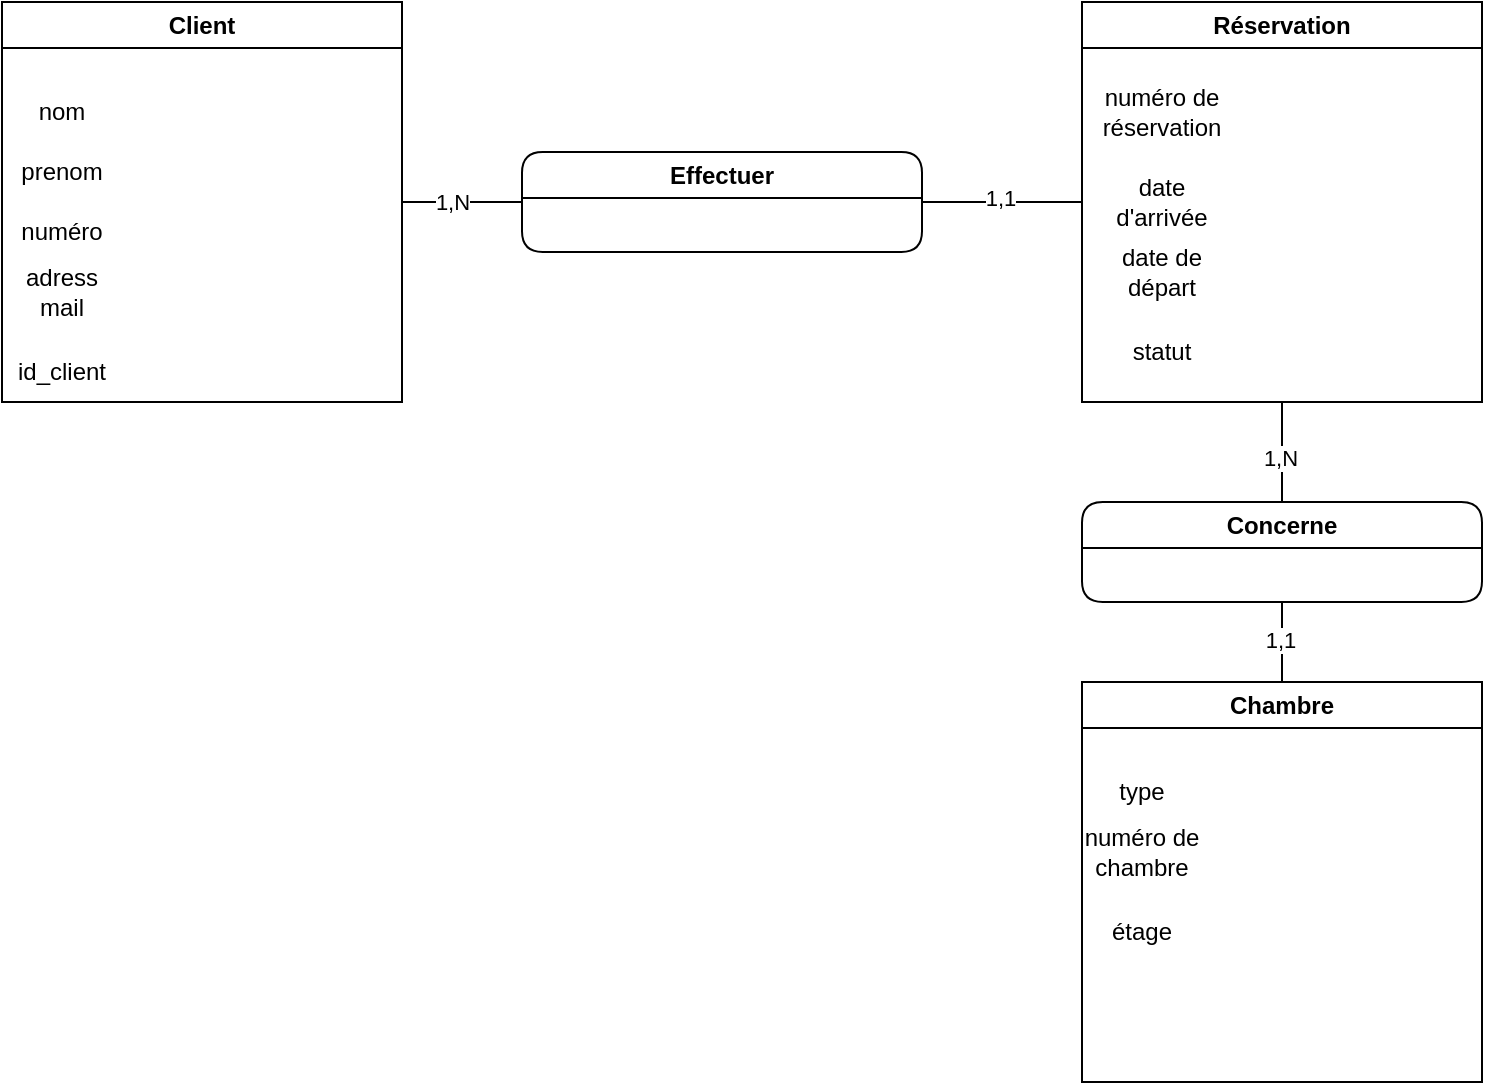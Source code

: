 <mxfile version="26.0.8">
  <diagram name="Page-1" id="h6SGEulVBNeGCCVwCrdK">
    <mxGraphModel dx="1393" dy="755" grid="1" gridSize="10" guides="1" tooltips="1" connect="1" arrows="1" fold="1" page="1" pageScale="1" pageWidth="827" pageHeight="1169" math="0" shadow="0">
      <root>
        <mxCell id="0" />
        <mxCell id="1" parent="0" />
        <mxCell id="_XWPmG68LBOUu41JFmW7-32" style="edgeStyle=orthogonalEdgeStyle;rounded=0;orthogonalLoop=1;jettySize=auto;html=1;exitX=1;exitY=0.5;exitDx=0;exitDy=0;entryX=0;entryY=0.5;entryDx=0;entryDy=0;endArrow=none;startFill=0;" edge="1" parent="1" source="_XWPmG68LBOUu41JFmW7-2" target="_XWPmG68LBOUu41JFmW7-31">
          <mxGeometry relative="1" as="geometry" />
        </mxCell>
        <mxCell id="_XWPmG68LBOUu41JFmW7-34" value="1,N" style="edgeLabel;html=1;align=center;verticalAlign=middle;resizable=0;points=[];" vertex="1" connectable="0" parent="_XWPmG68LBOUu41JFmW7-32">
          <mxGeometry x="-0.179" relative="1" as="geometry">
            <mxPoint as="offset" />
          </mxGeometry>
        </mxCell>
        <mxCell id="_XWPmG68LBOUu41JFmW7-2" value="Client" style="swimlane;whiteSpace=wrap;html=1;" vertex="1" parent="1">
          <mxGeometry x="10" y="60" width="200" height="200" as="geometry" />
        </mxCell>
        <mxCell id="_XWPmG68LBOUu41JFmW7-8" value="nom" style="text;html=1;align=center;verticalAlign=middle;whiteSpace=wrap;rounded=0;" vertex="1" parent="_XWPmG68LBOUu41JFmW7-2">
          <mxGeometry y="40" width="60" height="30" as="geometry" />
        </mxCell>
        <mxCell id="_XWPmG68LBOUu41JFmW7-9" value="prenom" style="text;html=1;align=center;verticalAlign=middle;whiteSpace=wrap;rounded=0;" vertex="1" parent="_XWPmG68LBOUu41JFmW7-2">
          <mxGeometry y="70" width="60" height="30" as="geometry" />
        </mxCell>
        <mxCell id="_XWPmG68LBOUu41JFmW7-14" value="numéro" style="text;html=1;align=center;verticalAlign=middle;whiteSpace=wrap;rounded=0;" vertex="1" parent="_XWPmG68LBOUu41JFmW7-2">
          <mxGeometry y="100" width="60" height="30" as="geometry" />
        </mxCell>
        <mxCell id="_XWPmG68LBOUu41JFmW7-15" value="adress mail" style="text;html=1;align=center;verticalAlign=middle;whiteSpace=wrap;rounded=0;" vertex="1" parent="_XWPmG68LBOUu41JFmW7-2">
          <mxGeometry y="130" width="60" height="30" as="geometry" />
        </mxCell>
        <mxCell id="_XWPmG68LBOUu41JFmW7-16" value="id_client" style="text;html=1;align=center;verticalAlign=middle;whiteSpace=wrap;rounded=0;" vertex="1" parent="_XWPmG68LBOUu41JFmW7-2">
          <mxGeometry y="170" width="60" height="30" as="geometry" />
        </mxCell>
        <mxCell id="_XWPmG68LBOUu41JFmW7-38" style="edgeStyle=orthogonalEdgeStyle;rounded=0;orthogonalLoop=1;jettySize=auto;html=1;exitX=0.5;exitY=1;exitDx=0;exitDy=0;entryX=0.5;entryY=0;entryDx=0;entryDy=0;endArrow=none;startFill=0;" edge="1" parent="1" source="_XWPmG68LBOUu41JFmW7-3" target="_XWPmG68LBOUu41JFmW7-37">
          <mxGeometry relative="1" as="geometry" />
        </mxCell>
        <mxCell id="_XWPmG68LBOUu41JFmW7-42" value="1,N" style="edgeLabel;html=1;align=center;verticalAlign=middle;resizable=0;points=[];" vertex="1" connectable="0" parent="_XWPmG68LBOUu41JFmW7-38">
          <mxGeometry x="0.091" y="-1" relative="1" as="geometry">
            <mxPoint as="offset" />
          </mxGeometry>
        </mxCell>
        <mxCell id="_XWPmG68LBOUu41JFmW7-3" value="Réservation" style="swimlane;whiteSpace=wrap;html=1;" vertex="1" parent="1">
          <mxGeometry x="550" y="60" width="200" height="200" as="geometry" />
        </mxCell>
        <mxCell id="_XWPmG68LBOUu41JFmW7-24" value="numéro de réservation" style="text;html=1;align=center;verticalAlign=middle;whiteSpace=wrap;rounded=0;" vertex="1" parent="_XWPmG68LBOUu41JFmW7-3">
          <mxGeometry x="10" y="40" width="60" height="30" as="geometry" />
        </mxCell>
        <mxCell id="_XWPmG68LBOUu41JFmW7-26" value="date d&#39;arrivée" style="text;html=1;align=center;verticalAlign=middle;whiteSpace=wrap;rounded=0;" vertex="1" parent="_XWPmG68LBOUu41JFmW7-3">
          <mxGeometry x="10" y="85" width="60" height="30" as="geometry" />
        </mxCell>
        <mxCell id="_XWPmG68LBOUu41JFmW7-27" value="date de départ" style="text;html=1;align=center;verticalAlign=middle;whiteSpace=wrap;rounded=0;" vertex="1" parent="_XWPmG68LBOUu41JFmW7-3">
          <mxGeometry x="10" y="120" width="60" height="30" as="geometry" />
        </mxCell>
        <mxCell id="_XWPmG68LBOUu41JFmW7-28" value="statut" style="text;html=1;align=center;verticalAlign=middle;whiteSpace=wrap;rounded=0;" vertex="1" parent="_XWPmG68LBOUu41JFmW7-3">
          <mxGeometry x="10" y="160" width="60" height="30" as="geometry" />
        </mxCell>
        <mxCell id="_XWPmG68LBOUu41JFmW7-5" value="Chambre" style="swimlane;whiteSpace=wrap;html=1;" vertex="1" parent="1">
          <mxGeometry x="550" y="400" width="200" height="200" as="geometry" />
        </mxCell>
        <mxCell id="_XWPmG68LBOUu41JFmW7-17" value="type" style="text;html=1;align=center;verticalAlign=middle;whiteSpace=wrap;rounded=0;" vertex="1" parent="_XWPmG68LBOUu41JFmW7-5">
          <mxGeometry y="40" width="60" height="30" as="geometry" />
        </mxCell>
        <mxCell id="_XWPmG68LBOUu41JFmW7-19" value="numéro de chambre" style="text;html=1;align=center;verticalAlign=middle;whiteSpace=wrap;rounded=0;" vertex="1" parent="_XWPmG68LBOUu41JFmW7-5">
          <mxGeometry y="70" width="60" height="30" as="geometry" />
        </mxCell>
        <mxCell id="_XWPmG68LBOUu41JFmW7-23" value="étage" style="text;html=1;align=center;verticalAlign=middle;whiteSpace=wrap;rounded=0;" vertex="1" parent="_XWPmG68LBOUu41JFmW7-5">
          <mxGeometry y="110" width="60" height="30" as="geometry" />
        </mxCell>
        <mxCell id="_XWPmG68LBOUu41JFmW7-33" style="edgeStyle=orthogonalEdgeStyle;rounded=0;orthogonalLoop=1;jettySize=auto;html=1;exitX=1;exitY=0.5;exitDx=0;exitDy=0;entryX=0;entryY=0.5;entryDx=0;entryDy=0;endArrow=none;startFill=0;" edge="1" parent="1" source="_XWPmG68LBOUu41JFmW7-31" target="_XWPmG68LBOUu41JFmW7-3">
          <mxGeometry relative="1" as="geometry" />
        </mxCell>
        <mxCell id="_XWPmG68LBOUu41JFmW7-35" value="1,1" style="edgeLabel;html=1;align=center;verticalAlign=middle;resizable=0;points=[];" vertex="1" connectable="0" parent="_XWPmG68LBOUu41JFmW7-33">
          <mxGeometry x="-0.039" y="2" relative="1" as="geometry">
            <mxPoint as="offset" />
          </mxGeometry>
        </mxCell>
        <mxCell id="_XWPmG68LBOUu41JFmW7-31" value="Effectuer" style="swimlane;whiteSpace=wrap;html=1;rounded=1;" vertex="1" parent="1">
          <mxGeometry x="270" y="135" width="200" height="50" as="geometry" />
        </mxCell>
        <mxCell id="_XWPmG68LBOUu41JFmW7-39" style="edgeStyle=orthogonalEdgeStyle;rounded=0;orthogonalLoop=1;jettySize=auto;html=1;exitX=0.5;exitY=1;exitDx=0;exitDy=0;entryX=0.5;entryY=0;entryDx=0;entryDy=0;endArrow=none;startFill=0;" edge="1" parent="1" source="_XWPmG68LBOUu41JFmW7-37" target="_XWPmG68LBOUu41JFmW7-5">
          <mxGeometry relative="1" as="geometry" />
        </mxCell>
        <mxCell id="_XWPmG68LBOUu41JFmW7-47" value="1,1" style="edgeLabel;html=1;align=center;verticalAlign=middle;resizable=0;points=[];" vertex="1" connectable="0" parent="_XWPmG68LBOUu41JFmW7-39">
          <mxGeometry x="-0.05" y="-1" relative="1" as="geometry">
            <mxPoint as="offset" />
          </mxGeometry>
        </mxCell>
        <mxCell id="_XWPmG68LBOUu41JFmW7-37" value="Concerne" style="swimlane;whiteSpace=wrap;html=1;rounded=1;" vertex="1" parent="1">
          <mxGeometry x="550" y="310" width="200" height="50" as="geometry" />
        </mxCell>
      </root>
    </mxGraphModel>
  </diagram>
</mxfile>
